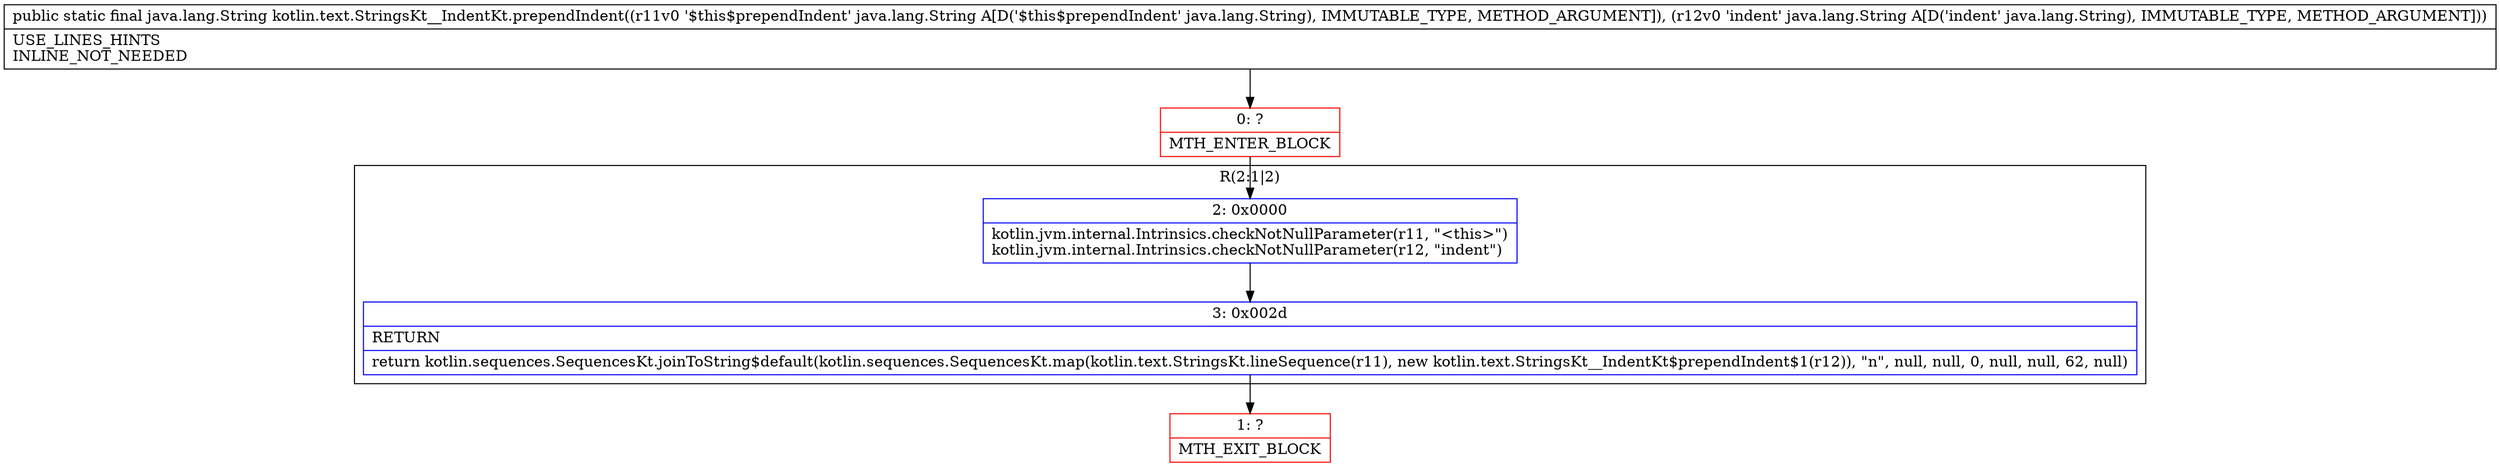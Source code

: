 digraph "CFG forkotlin.text.StringsKt__IndentKt.prependIndent(Ljava\/lang\/String;Ljava\/lang\/String;)Ljava\/lang\/String;" {
subgraph cluster_Region_249212645 {
label = "R(2:1|2)";
node [shape=record,color=blue];
Node_2 [shape=record,label="{2\:\ 0x0000|kotlin.jvm.internal.Intrinsics.checkNotNullParameter(r11, \"\<this\>\")\lkotlin.jvm.internal.Intrinsics.checkNotNullParameter(r12, \"indent\")\l}"];
Node_3 [shape=record,label="{3\:\ 0x002d|RETURN\l|return kotlin.sequences.SequencesKt.joinToString$default(kotlin.sequences.SequencesKt.map(kotlin.text.StringsKt.lineSequence(r11), new kotlin.text.StringsKt__IndentKt$prependIndent$1(r12)), \"n\", null, null, 0, null, null, 62, null)\l}"];
}
Node_0 [shape=record,color=red,label="{0\:\ ?|MTH_ENTER_BLOCK\l}"];
Node_1 [shape=record,color=red,label="{1\:\ ?|MTH_EXIT_BLOCK\l}"];
MethodNode[shape=record,label="{public static final java.lang.String kotlin.text.StringsKt__IndentKt.prependIndent((r11v0 '$this$prependIndent' java.lang.String A[D('$this$prependIndent' java.lang.String), IMMUTABLE_TYPE, METHOD_ARGUMENT]), (r12v0 'indent' java.lang.String A[D('indent' java.lang.String), IMMUTABLE_TYPE, METHOD_ARGUMENT]))  | USE_LINES_HINTS\lINLINE_NOT_NEEDED\l}"];
MethodNode -> Node_0;Node_2 -> Node_3;
Node_3 -> Node_1;
Node_0 -> Node_2;
}

